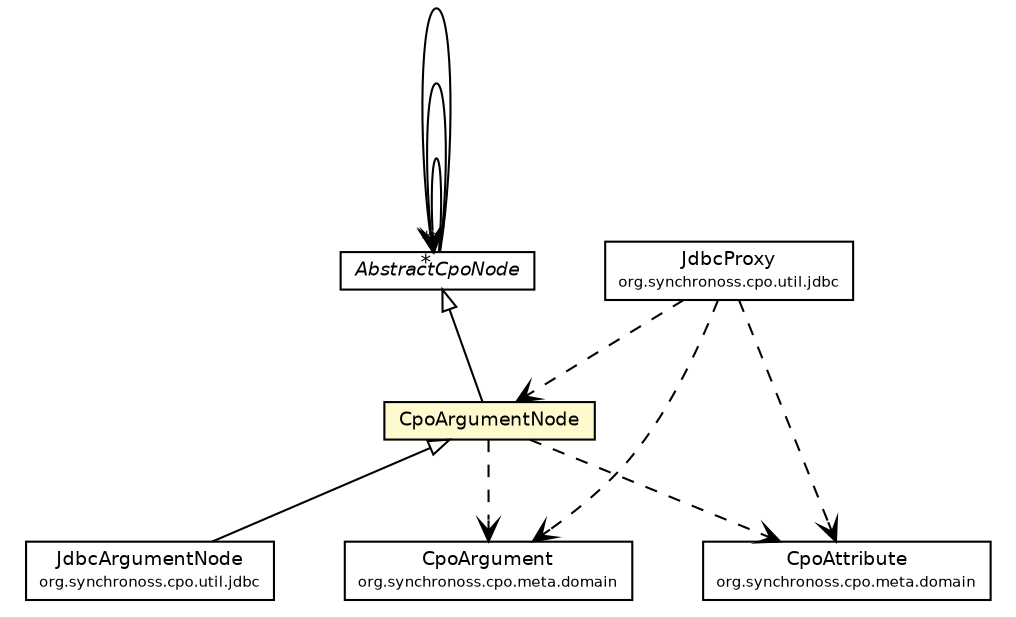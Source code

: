 #!/usr/local/bin/dot
#
# Class diagram 
# Generated by UMLGraph version 5.1 (http://www.umlgraph.org/)
#

digraph G {
	edge [fontname="Helvetica",fontsize=10,labelfontname="Helvetica",labelfontsize=10];
	node [fontname="Helvetica",fontsize=10,shape=plaintext];
	nodesep=0.25;
	ranksep=0.5;
	// org.synchronoss.cpo.util.CpoArgumentNode
	c3057 [label=<<table title="org.synchronoss.cpo.util.CpoArgumentNode" border="0" cellborder="1" cellspacing="0" cellpadding="2" port="p" bgcolor="lemonChiffon" href="./CpoArgumentNode.html">
		<tr><td><table border="0" cellspacing="0" cellpadding="1">
<tr><td align="center" balign="center"> CpoArgumentNode </td></tr>
		</table></td></tr>
		</table>>, fontname="Helvetica", fontcolor="black", fontsize=9.0];
	// org.synchronoss.cpo.util.AbstractCpoNode
	c3062 [label=<<table title="org.synchronoss.cpo.util.AbstractCpoNode" border="0" cellborder="1" cellspacing="0" cellpadding="2" port="p" href="./AbstractCpoNode.html">
		<tr><td><table border="0" cellspacing="0" cellpadding="1">
<tr><td align="center" balign="center"><font face="Helvetica-Oblique"> AbstractCpoNode </font></td></tr>
		</table></td></tr>
		</table>>, fontname="Helvetica", fontcolor="black", fontsize=9.0];
	// org.synchronoss.cpo.util.jdbc.JdbcProxy
	c3068 [label=<<table title="org.synchronoss.cpo.util.jdbc.JdbcProxy" border="0" cellborder="1" cellspacing="0" cellpadding="2" port="p" href="./jdbc/JdbcProxy.html">
		<tr><td><table border="0" cellspacing="0" cellpadding="1">
<tr><td align="center" balign="center"> JdbcProxy </td></tr>
<tr><td align="center" balign="center"><font point-size="7.0"> org.synchronoss.cpo.util.jdbc </font></td></tr>
		</table></td></tr>
		</table>>, fontname="Helvetica", fontcolor="black", fontsize=9.0];
	// org.synchronoss.cpo.util.jdbc.JdbcArgumentNode
	c3077 [label=<<table title="org.synchronoss.cpo.util.jdbc.JdbcArgumentNode" border="0" cellborder="1" cellspacing="0" cellpadding="2" port="p" href="./jdbc/JdbcArgumentNode.html">
		<tr><td><table border="0" cellspacing="0" cellpadding="1">
<tr><td align="center" balign="center"> JdbcArgumentNode </td></tr>
<tr><td align="center" balign="center"><font point-size="7.0"> org.synchronoss.cpo.util.jdbc </font></td></tr>
		</table></td></tr>
		</table>>, fontname="Helvetica", fontcolor="black", fontsize=9.0];
	//org.synchronoss.cpo.util.CpoArgumentNode extends org.synchronoss.cpo.util.AbstractCpoNode
	c3062:p -> c3057:p [dir=back,arrowtail=empty];
	//org.synchronoss.cpo.util.jdbc.JdbcArgumentNode extends org.synchronoss.cpo.util.CpoArgumentNode
	c3057:p -> c3077:p [dir=back,arrowtail=empty];
	// org.synchronoss.cpo.util.AbstractCpoNode NAVASSOC org.synchronoss.cpo.util.AbstractCpoNode
	c3062:p -> c3062:p [taillabel="", label="", headlabel="*", fontname="Helvetica", fontcolor="black", fontsize=10.0, color="black", arrowhead=open];
	// org.synchronoss.cpo.util.AbstractCpoNode NAVASSOC org.synchronoss.cpo.util.AbstractCpoNode
	c3062:p -> c3062:p [taillabel="", label="", headlabel="*", fontname="Helvetica", fontcolor="black", fontsize=10.0, color="black", arrowhead=open];
	// org.synchronoss.cpo.util.AbstractCpoNode NAVASSOC org.synchronoss.cpo.util.AbstractCpoNode
	c3062:p -> c3062:p [taillabel="", label="", headlabel="*", fontname="Helvetica", fontcolor="black", fontsize=10.0, color="black", arrowhead=open];
	// org.synchronoss.cpo.util.CpoArgumentNode DEPEND org.synchronoss.cpo.meta.domain.CpoAttribute
	c3057:p -> c3096:p [taillabel="", label="", headlabel="", fontname="Helvetica", fontcolor="black", fontsize=10.0, color="black", arrowhead=open, style=dashed];
	// org.synchronoss.cpo.util.CpoArgumentNode DEPEND org.synchronoss.cpo.meta.domain.CpoArgument
	c3057:p -> c3097:p [taillabel="", label="", headlabel="", fontname="Helvetica", fontcolor="black", fontsize=10.0, color="black", arrowhead=open, style=dashed];
	// org.synchronoss.cpo.util.jdbc.JdbcProxy DEPEND org.synchronoss.cpo.meta.domain.CpoAttribute
	c3068:p -> c3096:p [taillabel="", label="", headlabel="", fontname="Helvetica", fontcolor="black", fontsize=10.0, color="black", arrowhead=open, style=dashed];
	// org.synchronoss.cpo.util.jdbc.JdbcProxy DEPEND org.synchronoss.cpo.util.CpoArgumentNode
	c3068:p -> c3057:p [taillabel="", label="", headlabel="", fontname="Helvetica", fontcolor="black", fontsize=10.0, color="black", arrowhead=open, style=dashed];
	// org.synchronoss.cpo.util.jdbc.JdbcProxy DEPEND org.synchronoss.cpo.meta.domain.CpoArgument
	c3068:p -> c3097:p [taillabel="", label="", headlabel="", fontname="Helvetica", fontcolor="black", fontsize=10.0, color="black", arrowhead=open, style=dashed];
	// org.synchronoss.cpo.meta.domain.CpoAttribute
	c3096 [label=<<table title="org.synchronoss.cpo.meta.domain.CpoAttribute" border="0" cellborder="1" cellspacing="0" cellpadding="2" port="p" href="http://java.sun.com/j2se/1.4.2/docs/api/org/synchronoss/cpo/meta/domain/CpoAttribute.html">
		<tr><td><table border="0" cellspacing="0" cellpadding="1">
<tr><td align="center" balign="center"> CpoAttribute </td></tr>
<tr><td align="center" balign="center"><font point-size="7.0"> org.synchronoss.cpo.meta.domain </font></td></tr>
		</table></td></tr>
		</table>>, fontname="Helvetica", fontcolor="black", fontsize=9.0];
	// org.synchronoss.cpo.meta.domain.CpoArgument
	c3097 [label=<<table title="org.synchronoss.cpo.meta.domain.CpoArgument" border="0" cellborder="1" cellspacing="0" cellpadding="2" port="p" href="http://java.sun.com/j2se/1.4.2/docs/api/org/synchronoss/cpo/meta/domain/CpoArgument.html">
		<tr><td><table border="0" cellspacing="0" cellpadding="1">
<tr><td align="center" balign="center"> CpoArgument </td></tr>
<tr><td align="center" balign="center"><font point-size="7.0"> org.synchronoss.cpo.meta.domain </font></td></tr>
		</table></td></tr>
		</table>>, fontname="Helvetica", fontcolor="black", fontsize=9.0];
}

